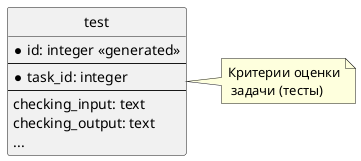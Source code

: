 @startuml "ER 2 test"

skinparam linetype ortho
hide circle

entity test {
    * id: integer <<generated>>
    --
    * task_id: integer
    --
    checking_input: text
    checking_output: text
    ...
}

note right of test: Критерии оценки\n задачи (тесты) 

@enduml
